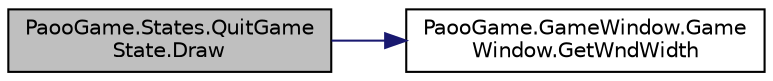 digraph "PaooGame.States.QuitGameState.Draw"
{
 // INTERACTIVE_SVG=YES
 // LATEX_PDF_SIZE
  edge [fontname="Helvetica",fontsize="10",labelfontname="Helvetica",labelfontsize="10"];
  node [fontname="Helvetica",fontsize="10",shape=record];
  rankdir="LR";
  Node1 [label="PaooGame.States.QuitGame\lState.Draw",height=0.2,width=0.4,color="black", fillcolor="grey75", style="filled", fontcolor="black",tooltip="Metoda va afisa starea curenta."];
  Node1 -> Node2 [color="midnightblue",fontsize="10",style="solid",fontname="Helvetica"];
  Node2 [label="PaooGame.GameWindow.Game\lWindow.GetWndWidth",height=0.2,width=0.4,color="black", fillcolor="white", style="filled",URL="$class_paoo_game_1_1_game_window_1_1_game_window.html#a39360a42d4d8c24c2ebec8b3d03f2352",tooltip="Returneaza latimea ferestrei."];
}
